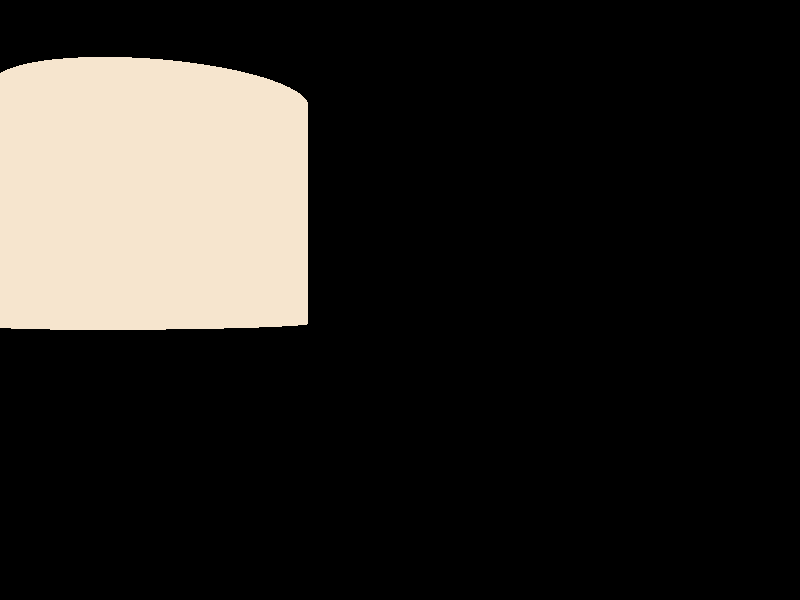 // Scene Created by the Breeze Designer 2.0
// Written by Neville Richards

#include "colors.inc"
#include "textures.inc"
#include "shapes.inc"

// CAMERA POSITION
camera {
 right      < -1, 0, 0 > 
 up         < 0, 1, 0 > 
 direction  < 0, 0, 1 > 
 location   < 0, 0, 6 > 
 look_at    < 0, 0, 0 > 
}
// LIGHT _light3
light_source { < 0, 0, 22 > 
color White
}

// LIGHT _light4
light_source { < -10, 10, 10 > 
color White
}


















// CYLINDER _cylinder0
cylinder { < 0, -1, 0>, < 0, 1, 0>, 1
 texture { pigment { color NewTan } }
 translate  < -1.625, 0.78125, 0.604167 > 
 }

// BLOB _blob0
blob {  threshold 1
 component 1, 1, < 0.875, -1.5625, -0.0416665 >
 component 1, 1, < 0.583333, 1.125, -0.875 >
 component 1, 1, < -1.04167, -0.916667, -1.5 >
 pigment { White }
}
